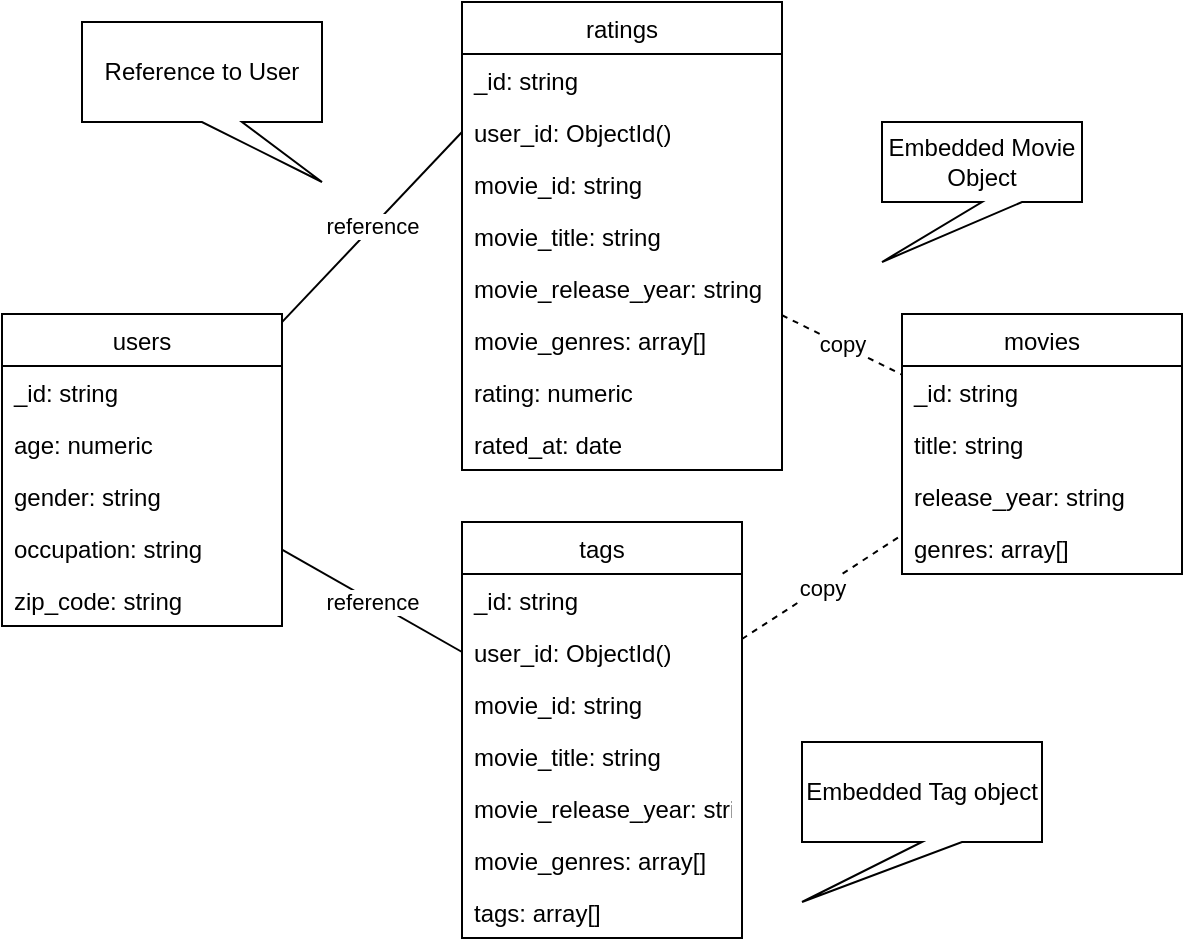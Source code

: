 <mxfile version="13.9.9" type="device" pages="2"><diagram id="zkKOIq9eBp8Q-7LpdaUU" name="Seite-1"><mxGraphModel dx="749" dy="666" grid="1" gridSize="10" guides="1" tooltips="1" connect="1" arrows="1" fold="1" page="1" pageScale="1" pageWidth="827" pageHeight="1169" math="0" shadow="0"><root><mxCell id="0"/><mxCell id="1" parent="0"/><mxCell id="HFIOpL4uD1Li_HYihush-1" value="users" style="swimlane;fontStyle=0;childLayout=stackLayout;horizontal=1;startSize=26;fillColor=none;horizontalStack=0;resizeParent=1;resizeParentMax=0;resizeLast=0;collapsible=1;marginBottom=0;" parent="1" vertex="1"><mxGeometry x="60" y="196" width="140" height="156" as="geometry"/></mxCell><mxCell id="HFIOpL4uD1Li_HYihush-2" value="_id: string" style="text;strokeColor=none;fillColor=none;align=left;verticalAlign=top;spacingLeft=4;spacingRight=4;overflow=hidden;rotatable=0;points=[[0,0.5],[1,0.5]];portConstraint=eastwest;" parent="HFIOpL4uD1Li_HYihush-1" vertex="1"><mxGeometry y="26" width="140" height="26" as="geometry"/></mxCell><mxCell id="HFIOpL4uD1Li_HYihush-3" value="age: numeric" style="text;strokeColor=none;fillColor=none;align=left;verticalAlign=top;spacingLeft=4;spacingRight=4;overflow=hidden;rotatable=0;points=[[0,0.5],[1,0.5]];portConstraint=eastwest;" parent="HFIOpL4uD1Li_HYihush-1" vertex="1"><mxGeometry y="52" width="140" height="26" as="geometry"/></mxCell><mxCell id="HFIOpL4uD1Li_HYihush-4" value="gender: string" style="text;strokeColor=none;fillColor=none;align=left;verticalAlign=top;spacingLeft=4;spacingRight=4;overflow=hidden;rotatable=0;points=[[0,0.5],[1,0.5]];portConstraint=eastwest;" parent="HFIOpL4uD1Li_HYihush-1" vertex="1"><mxGeometry y="78" width="140" height="26" as="geometry"/></mxCell><mxCell id="HFIOpL4uD1Li_HYihush-5" value="occupation: string" style="text;strokeColor=none;fillColor=none;align=left;verticalAlign=top;spacingLeft=4;spacingRight=4;overflow=hidden;rotatable=0;points=[[0,0.5],[1,0.5]];portConstraint=eastwest;" parent="HFIOpL4uD1Li_HYihush-1" vertex="1"><mxGeometry y="104" width="140" height="26" as="geometry"/></mxCell><mxCell id="HFIOpL4uD1Li_HYihush-6" value="zip_code: string" style="text;strokeColor=none;fillColor=none;align=left;verticalAlign=top;spacingLeft=4;spacingRight=4;overflow=hidden;rotatable=0;points=[[0,0.5],[1,0.5]];portConstraint=eastwest;" parent="HFIOpL4uD1Li_HYihush-1" vertex="1"><mxGeometry y="130" width="140" height="26" as="geometry"/></mxCell><mxCell id="HFIOpL4uD1Li_HYihush-9" value="movies" style="swimlane;fontStyle=0;childLayout=stackLayout;horizontal=1;startSize=26;fillColor=none;horizontalStack=0;resizeParent=1;resizeParentMax=0;resizeLast=0;collapsible=1;marginBottom=0;" parent="1" vertex="1"><mxGeometry x="510" y="196" width="140" height="130" as="geometry"/></mxCell><mxCell id="HFIOpL4uD1Li_HYihush-10" value="_id: string" style="text;strokeColor=none;fillColor=none;align=left;verticalAlign=top;spacingLeft=4;spacingRight=4;overflow=hidden;rotatable=0;points=[[0,0.5],[1,0.5]];portConstraint=eastwest;" parent="HFIOpL4uD1Li_HYihush-9" vertex="1"><mxGeometry y="26" width="140" height="26" as="geometry"/></mxCell><mxCell id="HFIOpL4uD1Li_HYihush-11" value="title: string" style="text;strokeColor=none;fillColor=none;align=left;verticalAlign=top;spacingLeft=4;spacingRight=4;overflow=hidden;rotatable=0;points=[[0,0.5],[1,0.5]];portConstraint=eastwest;" parent="HFIOpL4uD1Li_HYihush-9" vertex="1"><mxGeometry y="52" width="140" height="26" as="geometry"/></mxCell><mxCell id="HFIOpL4uD1Li_HYihush-12" value="release_year: string" style="text;strokeColor=none;fillColor=none;align=left;verticalAlign=top;spacingLeft=4;spacingRight=4;overflow=hidden;rotatable=0;points=[[0,0.5],[1,0.5]];portConstraint=eastwest;" parent="HFIOpL4uD1Li_HYihush-9" vertex="1"><mxGeometry y="78" width="140" height="26" as="geometry"/></mxCell><mxCell id="HFIOpL4uD1Li_HYihush-13" value="genres: array[]" style="text;strokeColor=none;fillColor=none;align=left;verticalAlign=top;spacingLeft=4;spacingRight=4;overflow=hidden;rotatable=0;points=[[0,0.5],[1,0.5]];portConstraint=eastwest;" parent="HFIOpL4uD1Li_HYihush-9" vertex="1"><mxGeometry y="104" width="140" height="26" as="geometry"/></mxCell><mxCell id="HFIOpL4uD1Li_HYihush-16" value="ratings" style="swimlane;fontStyle=0;childLayout=stackLayout;horizontal=1;startSize=26;fillColor=none;horizontalStack=0;resizeParent=1;resizeParentMax=0;resizeLast=0;collapsible=1;marginBottom=0;" parent="1" vertex="1"><mxGeometry x="290" y="40" width="160" height="234" as="geometry"/></mxCell><mxCell id="HFIOpL4uD1Li_HYihush-17" value="_id: string" style="text;strokeColor=none;fillColor=none;align=left;verticalAlign=top;spacingLeft=4;spacingRight=4;overflow=hidden;rotatable=0;points=[[0,0.5],[1,0.5]];portConstraint=eastwest;" parent="HFIOpL4uD1Li_HYihush-16" vertex="1"><mxGeometry y="26" width="160" height="26" as="geometry"/></mxCell><mxCell id="HFIOpL4uD1Li_HYihush-18" value="user_id: ObjectId()" style="text;strokeColor=none;fillColor=none;align=left;verticalAlign=top;spacingLeft=4;spacingRight=4;overflow=hidden;rotatable=0;points=[[0,0.5],[1,0.5]];portConstraint=eastwest;" parent="HFIOpL4uD1Li_HYihush-16" vertex="1"><mxGeometry y="52" width="160" height="26" as="geometry"/></mxCell><mxCell id="HFIOpL4uD1Li_HYihush-19" value="movie_id: string" style="text;strokeColor=none;fillColor=none;align=left;verticalAlign=top;spacingLeft=4;spacingRight=4;overflow=hidden;rotatable=0;points=[[0,0.5],[1,0.5]];portConstraint=eastwest;" parent="HFIOpL4uD1Li_HYihush-16" vertex="1"><mxGeometry y="78" width="160" height="26" as="geometry"/></mxCell><mxCell id="cIgQL_9Kmu5xJUllOGPA-1" value="movie_title: string" style="text;strokeColor=none;fillColor=none;align=left;verticalAlign=top;spacingLeft=4;spacingRight=4;overflow=hidden;rotatable=0;points=[[0,0.5],[1,0.5]];portConstraint=eastwest;" parent="HFIOpL4uD1Li_HYihush-16" vertex="1"><mxGeometry y="104" width="160" height="26" as="geometry"/></mxCell><mxCell id="cIgQL_9Kmu5xJUllOGPA-3" value="movie_release_year: string" style="text;strokeColor=none;fillColor=none;align=left;verticalAlign=top;spacingLeft=4;spacingRight=4;overflow=hidden;rotatable=0;points=[[0,0.5],[1,0.5]];portConstraint=eastwest;" parent="HFIOpL4uD1Li_HYihush-16" vertex="1"><mxGeometry y="130" width="160" height="26" as="geometry"/></mxCell><mxCell id="cIgQL_9Kmu5xJUllOGPA-2" value="movie_genres: array[]" style="text;strokeColor=none;fillColor=none;align=left;verticalAlign=top;spacingLeft=4;spacingRight=4;overflow=hidden;rotatable=0;points=[[0,0.5],[1,0.5]];portConstraint=eastwest;" parent="HFIOpL4uD1Li_HYihush-16" vertex="1"><mxGeometry y="156" width="160" height="26" as="geometry"/></mxCell><mxCell id="HFIOpL4uD1Li_HYihush-20" value="rating: numeric" style="text;strokeColor=none;fillColor=none;align=left;verticalAlign=top;spacingLeft=4;spacingRight=4;overflow=hidden;rotatable=0;points=[[0,0.5],[1,0.5]];portConstraint=eastwest;" parent="HFIOpL4uD1Li_HYihush-16" vertex="1"><mxGeometry y="182" width="160" height="26" as="geometry"/></mxCell><mxCell id="HFIOpL4uD1Li_HYihush-21" value="rated_at: date" style="text;strokeColor=none;fillColor=none;align=left;verticalAlign=top;spacingLeft=4;spacingRight=4;overflow=hidden;rotatable=0;points=[[0,0.5],[1,0.5]];portConstraint=eastwest;" parent="HFIOpL4uD1Li_HYihush-16" vertex="1"><mxGeometry y="208" width="160" height="26" as="geometry"/></mxCell><mxCell id="HFIOpL4uD1Li_HYihush-22" value="reference" style="endArrow=none;html=1;entryX=0;entryY=0.5;entryDx=0;entryDy=0;" parent="1" source="HFIOpL4uD1Li_HYihush-1" target="HFIOpL4uD1Li_HYihush-18" edge="1"><mxGeometry width="50" height="50" relative="1" as="geometry"><mxPoint x="240" y="280" as="sourcePoint"/><mxPoint x="290" y="230" as="targetPoint"/></mxGeometry></mxCell><mxCell id="HFIOpL4uD1Li_HYihush-25" value="tags" style="swimlane;fontStyle=0;childLayout=stackLayout;horizontal=1;startSize=26;fillColor=none;horizontalStack=0;resizeParent=1;resizeParentMax=0;resizeLast=0;collapsible=1;marginBottom=0;" parent="1" vertex="1"><mxGeometry x="290" y="300" width="140" height="208" as="geometry"/></mxCell><mxCell id="HFIOpL4uD1Li_HYihush-26" value="_id: string" style="text;strokeColor=none;fillColor=none;align=left;verticalAlign=top;spacingLeft=4;spacingRight=4;overflow=hidden;rotatable=0;points=[[0,0.5],[1,0.5]];portConstraint=eastwest;" parent="HFIOpL4uD1Li_HYihush-25" vertex="1"><mxGeometry y="26" width="140" height="26" as="geometry"/></mxCell><mxCell id="HFIOpL4uD1Li_HYihush-27" value="user_id: ObjectId()" style="text;strokeColor=none;fillColor=none;align=left;verticalAlign=top;spacingLeft=4;spacingRight=4;overflow=hidden;rotatable=0;points=[[0,0.5],[1,0.5]];portConstraint=eastwest;" parent="HFIOpL4uD1Li_HYihush-25" vertex="1"><mxGeometry y="52" width="140" height="26" as="geometry"/></mxCell><mxCell id="HFIOpL4uD1Li_HYihush-28" value="movie_id: string" style="text;strokeColor=none;fillColor=none;align=left;verticalAlign=top;spacingLeft=4;spacingRight=4;overflow=hidden;rotatable=0;points=[[0,0.5],[1,0.5]];portConstraint=eastwest;" parent="HFIOpL4uD1Li_HYihush-25" vertex="1"><mxGeometry y="78" width="140" height="26" as="geometry"/></mxCell><mxCell id="cIgQL_9Kmu5xJUllOGPA-4" value="movie_title: string" style="text;strokeColor=none;fillColor=none;align=left;verticalAlign=top;spacingLeft=4;spacingRight=4;overflow=hidden;rotatable=0;points=[[0,0.5],[1,0.5]];portConstraint=eastwest;" parent="HFIOpL4uD1Li_HYihush-25" vertex="1"><mxGeometry y="104" width="140" height="26" as="geometry"/></mxCell><mxCell id="cIgQL_9Kmu5xJUllOGPA-5" value="movie_release_year: string" style="text;strokeColor=none;fillColor=none;align=left;verticalAlign=top;spacingLeft=4;spacingRight=4;overflow=hidden;rotatable=0;points=[[0,0.5],[1,0.5]];portConstraint=eastwest;" parent="HFIOpL4uD1Li_HYihush-25" vertex="1"><mxGeometry y="130" width="140" height="26" as="geometry"/></mxCell><mxCell id="cIgQL_9Kmu5xJUllOGPA-6" value="movie_genres: array[]" style="text;strokeColor=none;fillColor=none;align=left;verticalAlign=top;spacingLeft=4;spacingRight=4;overflow=hidden;rotatable=0;points=[[0,0.5],[1,0.5]];portConstraint=eastwest;" parent="HFIOpL4uD1Li_HYihush-25" vertex="1"><mxGeometry y="156" width="140" height="26" as="geometry"/></mxCell><mxCell id="HFIOpL4uD1Li_HYihush-29" value="tags: array[]" style="text;strokeColor=none;fillColor=none;align=left;verticalAlign=top;spacingLeft=4;spacingRight=4;overflow=hidden;rotatable=0;points=[[0,0.5],[1,0.5]];portConstraint=eastwest;" parent="HFIOpL4uD1Li_HYihush-25" vertex="1"><mxGeometry y="182" width="140" height="26" as="geometry"/></mxCell><mxCell id="HFIOpL4uD1Li_HYihush-31" value="reference" style="endArrow=none;html=1;entryX=0;entryY=0.5;entryDx=0;entryDy=0;" parent="1" source="HFIOpL4uD1Li_HYihush-1" target="HFIOpL4uD1Li_HYihush-27" edge="1"><mxGeometry width="50" height="50" relative="1" as="geometry"><mxPoint x="200" y="129.625" as="sourcePoint"/><mxPoint x="290" y="115" as="targetPoint"/></mxGeometry></mxCell><mxCell id="Jgeho-ShV2WsRAFMoG-x-1" value="copy" style="endArrow=none;dashed=1;html=1;" parent="1" source="HFIOpL4uD1Li_HYihush-16" target="HFIOpL4uD1Li_HYihush-9" edge="1"><mxGeometry width="50" height="50" relative="1" as="geometry"><mxPoint x="520" y="290" as="sourcePoint"/><mxPoint x="570" y="240" as="targetPoint"/></mxGeometry></mxCell><mxCell id="Jgeho-ShV2WsRAFMoG-x-2" value="copy" style="endArrow=none;dashed=1;html=1;" parent="1" source="HFIOpL4uD1Li_HYihush-25" target="HFIOpL4uD1Li_HYihush-9" edge="1"><mxGeometry width="50" height="50" relative="1" as="geometry"><mxPoint x="440" y="151.174" as="sourcePoint"/><mxPoint x="530" y="130.826" as="targetPoint"/></mxGeometry></mxCell><mxCell id="5mr_cx7D0qH--j5ZTBsC-1" value="Embedded Tag object" style="shape=callout;whiteSpace=wrap;html=1;perimeter=calloutPerimeter;position2=0;" parent="1" vertex="1"><mxGeometry x="460" y="410" width="120" height="80" as="geometry"/></mxCell><mxCell id="_tTEvz0mSoXewcXjz_Qb-1" value="Reference to User" style="shape=callout;whiteSpace=wrap;html=1;perimeter=calloutPerimeter;position2=1;" vertex="1" parent="1"><mxGeometry x="100" y="50" width="120" height="80" as="geometry"/></mxCell><mxCell id="_tTEvz0mSoXewcXjz_Qb-2" value="Embedded Movie Object" style="shape=callout;whiteSpace=wrap;html=1;perimeter=calloutPerimeter;position2=0;" vertex="1" parent="1"><mxGeometry x="500" y="100" width="100" height="70" as="geometry"/></mxCell></root></mxGraphModel></diagram><diagram id="O_JM67bxDkLCJDJSeKya" name="Zoom_Ratings"><mxGraphModel dx="1086" dy="966" grid="1" gridSize="10" guides="1" tooltips="1" connect="1" arrows="1" fold="1" page="1" pageScale="1" pageWidth="827" pageHeight="1169" math="0" shadow="0"><root><mxCell id="TEf7050Dzsw9d7hMTpVj-0"/><mxCell id="TEf7050Dzsw9d7hMTpVj-1" parent="TEf7050Dzsw9d7hMTpVj-0"/></root></mxGraphModel></diagram></mxfile>